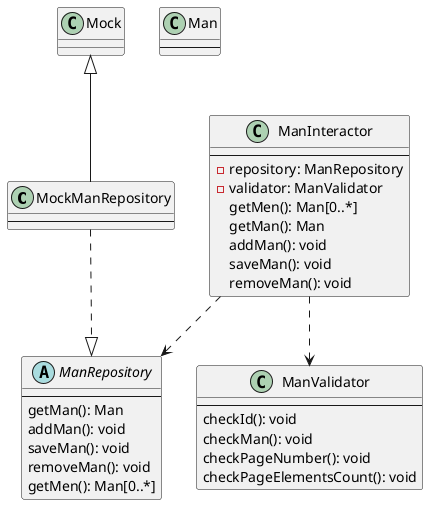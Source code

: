 @startuml
class MockManRepository {
---
}
Mock <|-- MockManRepository
MockManRepository ..|> ManRepository
class Man {
---
}
abstract class ManRepository {
---
getMan(): Man
addMan(): void
saveMan(): void
removeMan(): void
getMen(): Man[0..*]
}
class ManInteractor {
---
-repository: ManRepository
-validator: ManValidator
getMen(): Man[0..*]
getMan(): Man
addMan(): void
saveMan(): void
removeMan(): void
}
ManInteractor ..> ManRepository
ManInteractor ..> ManValidator
class ManValidator {
---
checkId(): void
checkMan(): void
checkPageNumber(): void
checkPageElementsCount(): void
}
@enduml